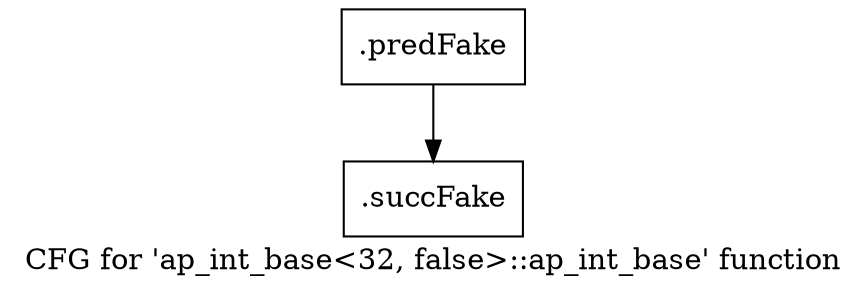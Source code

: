 digraph "CFG for 'ap_int_base\<32, false\>::ap_int_base' function" {
	label="CFG for 'ap_int_base\<32, false\>::ap_int_base' function";

	Node0x46c2310 [shape=record,filename="",linenumber="",label="{.predFake}"];
	Node0x46c2310 -> Node0x47cab50[ callList="" memoryops="" filename="/media/miguel/NewVolume/Linux/Xilinx/Vitis_HLS/2020.2/include/ap_int_base.h" execusionnum="129"];
	Node0x47cab50 [shape=record,filename="/media/miguel/NewVolume/Linux/Xilinx/Vitis_HLS/2020.2/include/ap_int_base.h",linenumber="210",label="{.succFake}"];
}
